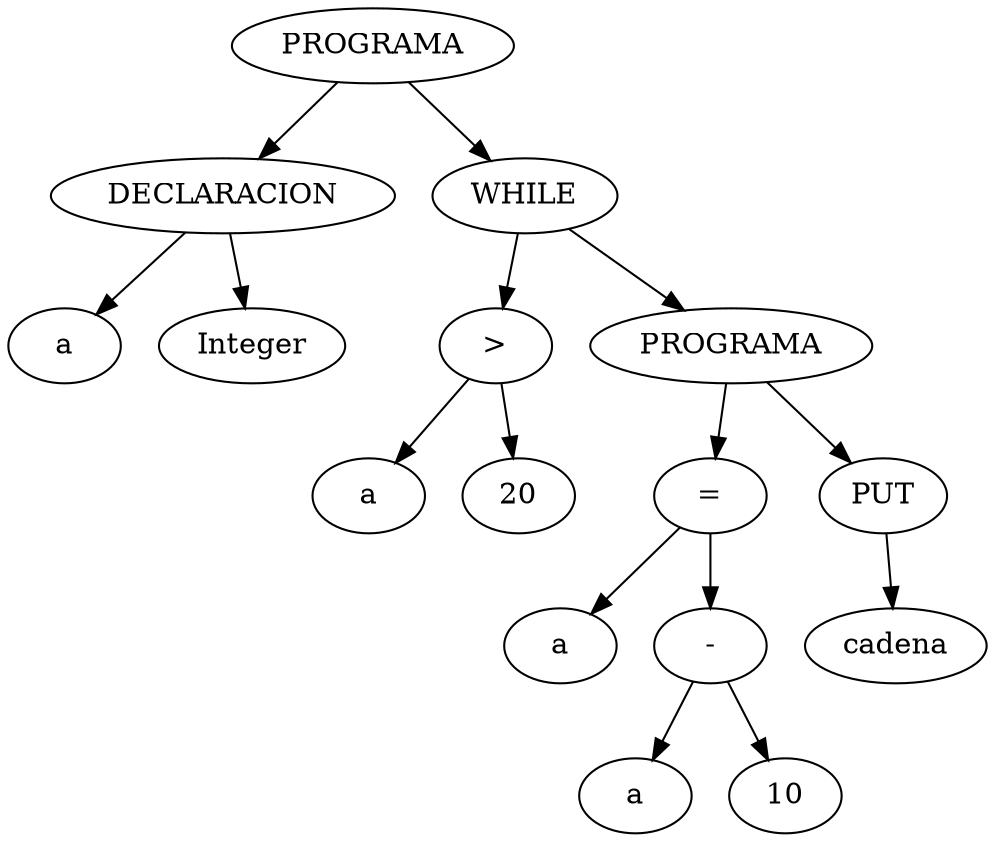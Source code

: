 digraph tree {
 1 [label="PROGRAMA"];
 1 -> 2;
 2 [label="DECLARACION"];
 2 -> 4;
 4 [label="a"];
 2 -> 5;
 5 [label="Integer"];
 1 -> 3;
 3 [label="WHILE"];
 3 -> 6;
 6 [label=">"];
 6 -> 12;
 12 [label="a"];
 6 -> 13;
 13 [label="20"];
 3 -> 7;
 7 [label="PROGRAMA"];
 7 -> 14;
 14 [label="="];
 14 -> 28;
 28 [label="a"];
 14 -> 29;
 29 [label="-"];
 29 -> 58;
 58 [label="a"];
 29 -> 59;
 59 [label="10"];
 7 -> 15;
 15 [label="PUT"];
 15 -> 30;
 30 [label="cadena"];
}
